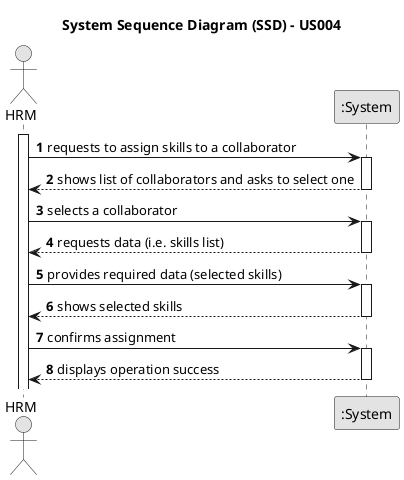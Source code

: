 @startuml
skinparam monochrome true
skinparam packageStyle rectangle
skinparam shadowing false

title System Sequence Diagram (SSD) - US004

autonumber

actor "HRM" as HRM
participant ":System" as System

activate HRM

    HRM -> System : requests to assign skills to a collaborator
    activate System

        System --> HRM : shows list of collaborators and asks to select one
    deactivate System

    HRM -> System : selects a collaborator
    activate System

        System --> HRM : requests data (i.e. skills list)
    deactivate System

    HRM -> System : provides required data (selected skills)
    activate System

        System --> HRM : shows selected skills
    deactivate System

    HRM -> System : confirms assignment
    activate System

        System --> HRM : displays operation success
    deactivate System
@enduml